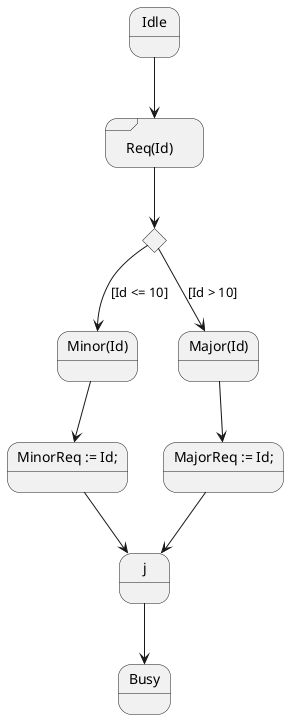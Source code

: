 {
  "sha1": "hzolzs7fwcpl4bszo9yzejo116nbplu",
  "insertion": {
    "when": "2024-06-03T18:59:30.182Z",
    "user": "plantuml@gmail.com"
  }
}
@startuml
state "Req(Id)" as ReqId <<sdlreceive>>
state "Minor(Id)" as MinorId <<sdlsend>>
state "MinorReq := Id;" as MinorReq <<rect>>
state "Major(Id)" as MajorId <<sdlsend>>
state "MajorReq := Id;" as MajorReq <<rect>>
 
state j <<junction>>
state c <<choice>>
 
Idle --> ReqId
ReqId --> c
c --> MinorId : [Id <= 10]
MinorId --> MinorReq
c --> MajorId : [Id > 10]
MajorId --> MajorReq
MinorReq --> j
MajorReq --> j
j --> Busy
@enduml

